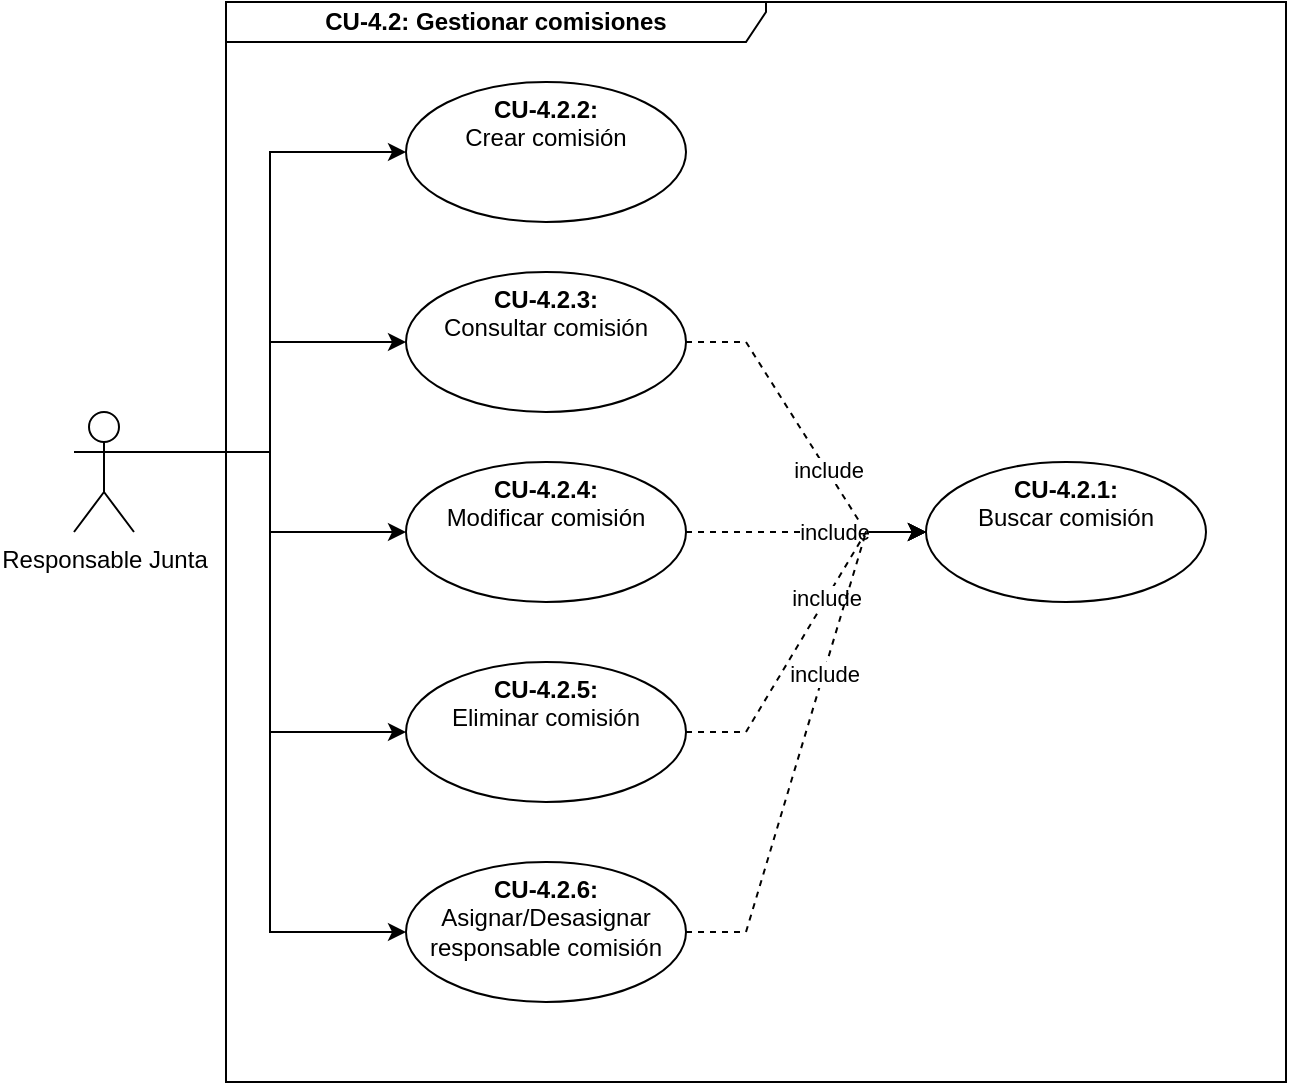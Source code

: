 <mxfile version="21.6.5" type="device">
  <diagram id="szs79xgOVXDPXgL9OrpX" name="Página-1">
    <mxGraphModel dx="1418" dy="820" grid="1" gridSize="10" guides="1" tooltips="1" connect="1" arrows="1" fold="1" page="1" pageScale="1" pageWidth="1150" pageHeight="700" math="0" shadow="0">
      <root>
        <mxCell id="0" />
        <mxCell id="1" parent="0" />
        <mxCell id="DPbp3sRypC6EYG-zwKEf-8" style="edgeStyle=orthogonalEdgeStyle;rounded=0;orthogonalLoop=1;jettySize=auto;html=1;exitX=1;exitY=0.333;exitDx=0;exitDy=0;exitPerimeter=0;entryX=0;entryY=0.5;entryDx=0;entryDy=0;" parent="1" source="Wg3yzN3p5O1BGDVJ7ORX-7" target="DPbp3sRypC6EYG-zwKEf-5" edge="1">
          <mxGeometry relative="1" as="geometry">
            <mxPoint x="155" y="235" as="sourcePoint" />
          </mxGeometry>
        </mxCell>
        <mxCell id="Q_k_FdXEpbmu3CS_4IuE-2" style="edgeStyle=orthogonalEdgeStyle;rounded=0;orthogonalLoop=1;jettySize=auto;html=1;exitX=1;exitY=0.333;exitDx=0;exitDy=0;exitPerimeter=0;entryX=0;entryY=0.5;entryDx=0;entryDy=0;" parent="1" source="Wg3yzN3p5O1BGDVJ7ORX-7" target="Q_k_FdXEpbmu3CS_4IuE-1" edge="1">
          <mxGeometry relative="1" as="geometry">
            <mxPoint x="155" y="235" as="sourcePoint" />
          </mxGeometry>
        </mxCell>
        <mxCell id="hSa4uURxNk3DmLp7kRdM-2" style="edgeStyle=orthogonalEdgeStyle;rounded=0;orthogonalLoop=1;jettySize=auto;html=1;exitX=1;exitY=0.333;exitDx=0;exitDy=0;exitPerimeter=0;entryX=0;entryY=0.5;entryDx=0;entryDy=0;" parent="1" source="Wg3yzN3p5O1BGDVJ7ORX-7" target="hSa4uURxNk3DmLp7kRdM-1" edge="1">
          <mxGeometry relative="1" as="geometry">
            <mxPoint x="155" y="235" as="sourcePoint" />
          </mxGeometry>
        </mxCell>
        <mxCell id="NUaUHLJXbepJ66ujS02r-15" value="CU-4.2: Gestionar comisiones" style="shape=umlFrame;whiteSpace=wrap;html=1;width=270;height=20;fontStyle=1" parent="1" vertex="1">
          <mxGeometry x="310" y="110" width="530" height="540" as="geometry" />
        </mxCell>
        <mxCell id="NUaUHLJXbepJ66ujS02r-18" value="&lt;b&gt;CU-4.2.1: &lt;br&gt;&lt;/b&gt;Buscar comisión" style="ellipse;whiteSpace=wrap;html=1;verticalAlign=top;" parent="1" vertex="1">
          <mxGeometry x="660" y="340" width="140" height="70" as="geometry" />
        </mxCell>
        <mxCell id="DPbp3sRypC6EYG-zwKEf-5" value="&lt;b&gt;CU-4.2.2: &lt;br&gt;&lt;/b&gt;Crear comisión" style="ellipse;whiteSpace=wrap;html=1;verticalAlign=top;" parent="1" vertex="1">
          <mxGeometry x="400" y="150" width="140" height="70" as="geometry" />
        </mxCell>
        <mxCell id="J01Buqdj7F6MblkKf3Q8-6" style="edgeStyle=entityRelationEdgeStyle;rounded=0;orthogonalLoop=1;jettySize=auto;html=1;exitX=1;exitY=0.5;exitDx=0;exitDy=0;entryX=0;entryY=0.5;entryDx=0;entryDy=0;dashed=1;" parent="1" source="Q_k_FdXEpbmu3CS_4IuE-1" target="NUaUHLJXbepJ66ujS02r-18" edge="1">
          <mxGeometry relative="1" as="geometry" />
        </mxCell>
        <mxCell id="J01Buqdj7F6MblkKf3Q8-7" value="include" style="edgeLabel;html=1;align=center;verticalAlign=middle;resizable=0;points=[];" parent="J01Buqdj7F6MblkKf3Q8-6" vertex="1" connectable="0">
          <mxGeometry x="0.224" relative="1" as="geometry">
            <mxPoint as="offset" />
          </mxGeometry>
        </mxCell>
        <mxCell id="Q_k_FdXEpbmu3CS_4IuE-1" value="&lt;b&gt;CU-4.2.3: &lt;br&gt;&lt;/b&gt;Consultar comisión" style="ellipse;whiteSpace=wrap;html=1;verticalAlign=top;" parent="1" vertex="1">
          <mxGeometry x="400" y="245" width="140" height="70" as="geometry" />
        </mxCell>
        <mxCell id="hSa4uURxNk3DmLp7kRdM-1" value="&lt;b&gt;CU-4.2.4: &lt;br&gt;&lt;/b&gt;Modificar comisión" style="ellipse;whiteSpace=wrap;html=1;verticalAlign=top;" parent="1" vertex="1">
          <mxGeometry x="400" y="340" width="140" height="70" as="geometry" />
        </mxCell>
        <mxCell id="J01Buqdj7F6MblkKf3Q8-3" style="edgeStyle=orthogonalEdgeStyle;rounded=0;orthogonalLoop=1;jettySize=auto;html=1;exitX=1;exitY=0.333;exitDx=0;exitDy=0;exitPerimeter=0;entryX=0;entryY=0.5;entryDx=0;entryDy=0;" parent="1" source="Wg3yzN3p5O1BGDVJ7ORX-7" target="J01Buqdj7F6MblkKf3Q8-1" edge="1">
          <mxGeometry relative="1" as="geometry" />
        </mxCell>
        <mxCell id="UQrGGeeDGGj6YTf_ZPvA-2" style="edgeStyle=orthogonalEdgeStyle;rounded=0;orthogonalLoop=1;jettySize=auto;html=1;exitX=1;exitY=0.333;exitDx=0;exitDy=0;exitPerimeter=0;entryX=0;entryY=0.5;entryDx=0;entryDy=0;" parent="1" source="Wg3yzN3p5O1BGDVJ7ORX-7" target="UQrGGeeDGGj6YTf_ZPvA-1" edge="1">
          <mxGeometry relative="1" as="geometry" />
        </mxCell>
        <mxCell id="Wg3yzN3p5O1BGDVJ7ORX-7" value="&lt;span style=&quot;background-color: rgb(255 , 255 , 255)&quot;&gt;Responsable Junta&lt;/span&gt;" style="shape=umlActor;verticalLabelPosition=bottom;verticalAlign=top;html=1;outlineConnect=0;" parent="1" vertex="1">
          <mxGeometry x="234" y="315" width="30" height="60" as="geometry" />
        </mxCell>
        <mxCell id="J01Buqdj7F6MblkKf3Q8-1" value="&lt;b&gt;CU-4.2.5: &lt;br&gt;&lt;/b&gt;Eliminar comisión" style="ellipse;whiteSpace=wrap;html=1;verticalAlign=top;" parent="1" vertex="1">
          <mxGeometry x="400" y="440" width="140" height="70" as="geometry" />
        </mxCell>
        <mxCell id="J01Buqdj7F6MblkKf3Q8-8" style="edgeStyle=entityRelationEdgeStyle;rounded=0;orthogonalLoop=1;jettySize=auto;html=1;exitX=1;exitY=0.5;exitDx=0;exitDy=0;dashed=1;entryX=0;entryY=0.5;entryDx=0;entryDy=0;" parent="1" source="hSa4uURxNk3DmLp7kRdM-1" target="NUaUHLJXbepJ66ujS02r-18" edge="1">
          <mxGeometry relative="1" as="geometry">
            <mxPoint x="550" y="290" as="sourcePoint" />
            <mxPoint x="660" y="350" as="targetPoint" />
          </mxGeometry>
        </mxCell>
        <mxCell id="J01Buqdj7F6MblkKf3Q8-9" value="include" style="edgeLabel;html=1;align=center;verticalAlign=middle;resizable=0;points=[];" parent="J01Buqdj7F6MblkKf3Q8-8" vertex="1" connectable="0">
          <mxGeometry x="0.224" relative="1" as="geometry">
            <mxPoint as="offset" />
          </mxGeometry>
        </mxCell>
        <mxCell id="J01Buqdj7F6MblkKf3Q8-10" style="edgeStyle=entityRelationEdgeStyle;rounded=0;orthogonalLoop=1;jettySize=auto;html=1;exitX=1;exitY=0.5;exitDx=0;exitDy=0;dashed=1;entryX=0;entryY=0.5;entryDx=0;entryDy=0;" parent="1" source="J01Buqdj7F6MblkKf3Q8-1" target="NUaUHLJXbepJ66ujS02r-18" edge="1">
          <mxGeometry relative="1" as="geometry">
            <mxPoint x="550" y="385" as="sourcePoint" />
            <mxPoint x="670" y="360" as="targetPoint" />
          </mxGeometry>
        </mxCell>
        <mxCell id="J01Buqdj7F6MblkKf3Q8-11" value="include" style="edgeLabel;html=1;align=center;verticalAlign=middle;resizable=0;points=[];" parent="J01Buqdj7F6MblkKf3Q8-10" vertex="1" connectable="0">
          <mxGeometry x="0.224" relative="1" as="geometry">
            <mxPoint as="offset" />
          </mxGeometry>
        </mxCell>
        <mxCell id="UQrGGeeDGGj6YTf_ZPvA-1" value="&lt;b&gt;CU-4.2.6: &lt;br&gt;&lt;/b&gt;Asignar/Desasignar responsable comisión" style="ellipse;whiteSpace=wrap;html=1;verticalAlign=top;" parent="1" vertex="1">
          <mxGeometry x="400" y="540" width="140" height="70" as="geometry" />
        </mxCell>
        <mxCell id="UQrGGeeDGGj6YTf_ZPvA-3" style="edgeStyle=entityRelationEdgeStyle;rounded=0;orthogonalLoop=1;jettySize=auto;html=1;exitX=1;exitY=0.5;exitDx=0;exitDy=0;dashed=1;entryX=0;entryY=0.5;entryDx=0;entryDy=0;" parent="1" source="UQrGGeeDGGj6YTf_ZPvA-1" target="NUaUHLJXbepJ66ujS02r-18" edge="1">
          <mxGeometry relative="1" as="geometry">
            <mxPoint x="550" y="485" as="sourcePoint" />
            <mxPoint x="670" y="385" as="targetPoint" />
          </mxGeometry>
        </mxCell>
        <mxCell id="UQrGGeeDGGj6YTf_ZPvA-4" value="include" style="edgeLabel;html=1;align=center;verticalAlign=middle;resizable=0;points=[];" parent="UQrGGeeDGGj6YTf_ZPvA-3" vertex="1" connectable="0">
          <mxGeometry x="0.224" relative="1" as="geometry">
            <mxPoint as="offset" />
          </mxGeometry>
        </mxCell>
      </root>
    </mxGraphModel>
  </diagram>
</mxfile>
